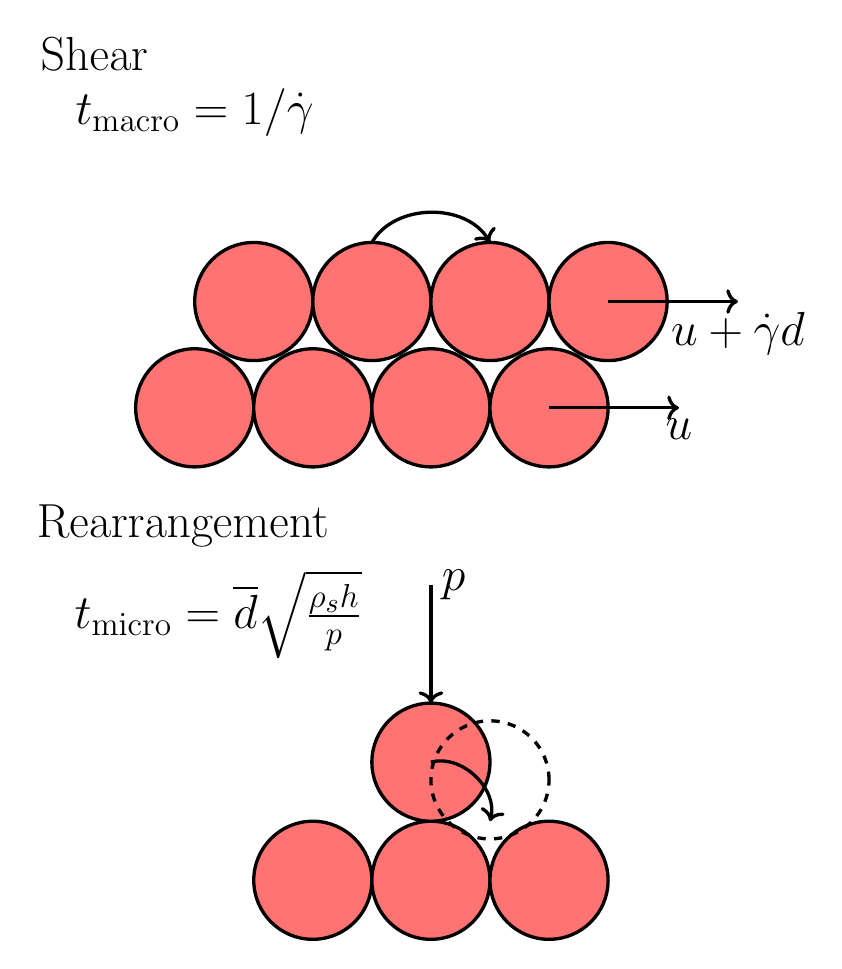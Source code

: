
\begin{tikzpicture}[scale = 1.5]
    % \draw (-11.5,4) node {\textbf{A}};
    % \draw (-1.5,4) node {\textbf{B}};

    \def \b {4};
    \def \c {-7};
    \def \d {0.1};
    \def \r {0.5};
    \node at (1.15, 4)  {\LARGE Shear};
    \node at (2, 3.5)  {\LARGE $t_\text{macro} = 1/\dot{\gamma}$};

    % \node at (2, 3.5)  {\LARGE $v _\text{macro} = \overline{d} \dot{\gamma}$};
    % Before dilatancy
    \foreach \x in { 2, 3, 4, 5}
        \foreach \y in {1}
            \draw [color=black, fill=red!55,very thick] (\x, \y) circle (0.5);

    \foreach \x in { 2.5, 3.5, 4.5, 5.5}
        \foreach \y in {1.9}
            \draw [color=black, fill=red!55,very thick] (\x, \y) circle (0.5);
            
    \draw[->, very thick] (5, 1) -- (6.1, 1) node[below] {\LARGE $u$};
    \draw[->, very thick] (5.5, 1.9) -- (6.6, 1.9) node[below] {\LARGE $u + \dot{\gamma} d$};
    \draw[->, very thick, black] (3.5, 2.4) to [bend left=60] (4.5,2.4);

    \node at (1.9, 3.5-3.5)  {\LARGE Rearrangement};
    % Before dilatancy
    \foreach \x in { 3, 4, 5}
        \foreach \y in {1-\b}
            \draw [color=black, fill=red!55,very thick] (\x, \y) circle (0.5);

            \draw [color=black, fill=red!55,very thick] (4, 2-\b) circle (0.5);
            
    \draw [color=black,dashed,very thick] (4.5, 1.85-\b) circle (0.5);
    \draw[->, very thick, black] (4, 2-\b) to [bend left=60] (4.5,1.5-\b);
    \draw[->, very thick] (4, 3.5-\b) node[right] {\LARGE $p$}  -- (4, 2.5-\b) ;

    \node at (2.2, 2.75-3.5)  { \LARGE $t_\text{micro} = \overline{d}\sqrt{\frac{\rho_s h}{p}}$};
    
    
    % \node at (2.2, 2.75-3.5)  {\LARGE $v_\text{micro} = \sqrt{\frac{p}{\rho_s h}}$};


\end{tikzpicture}
